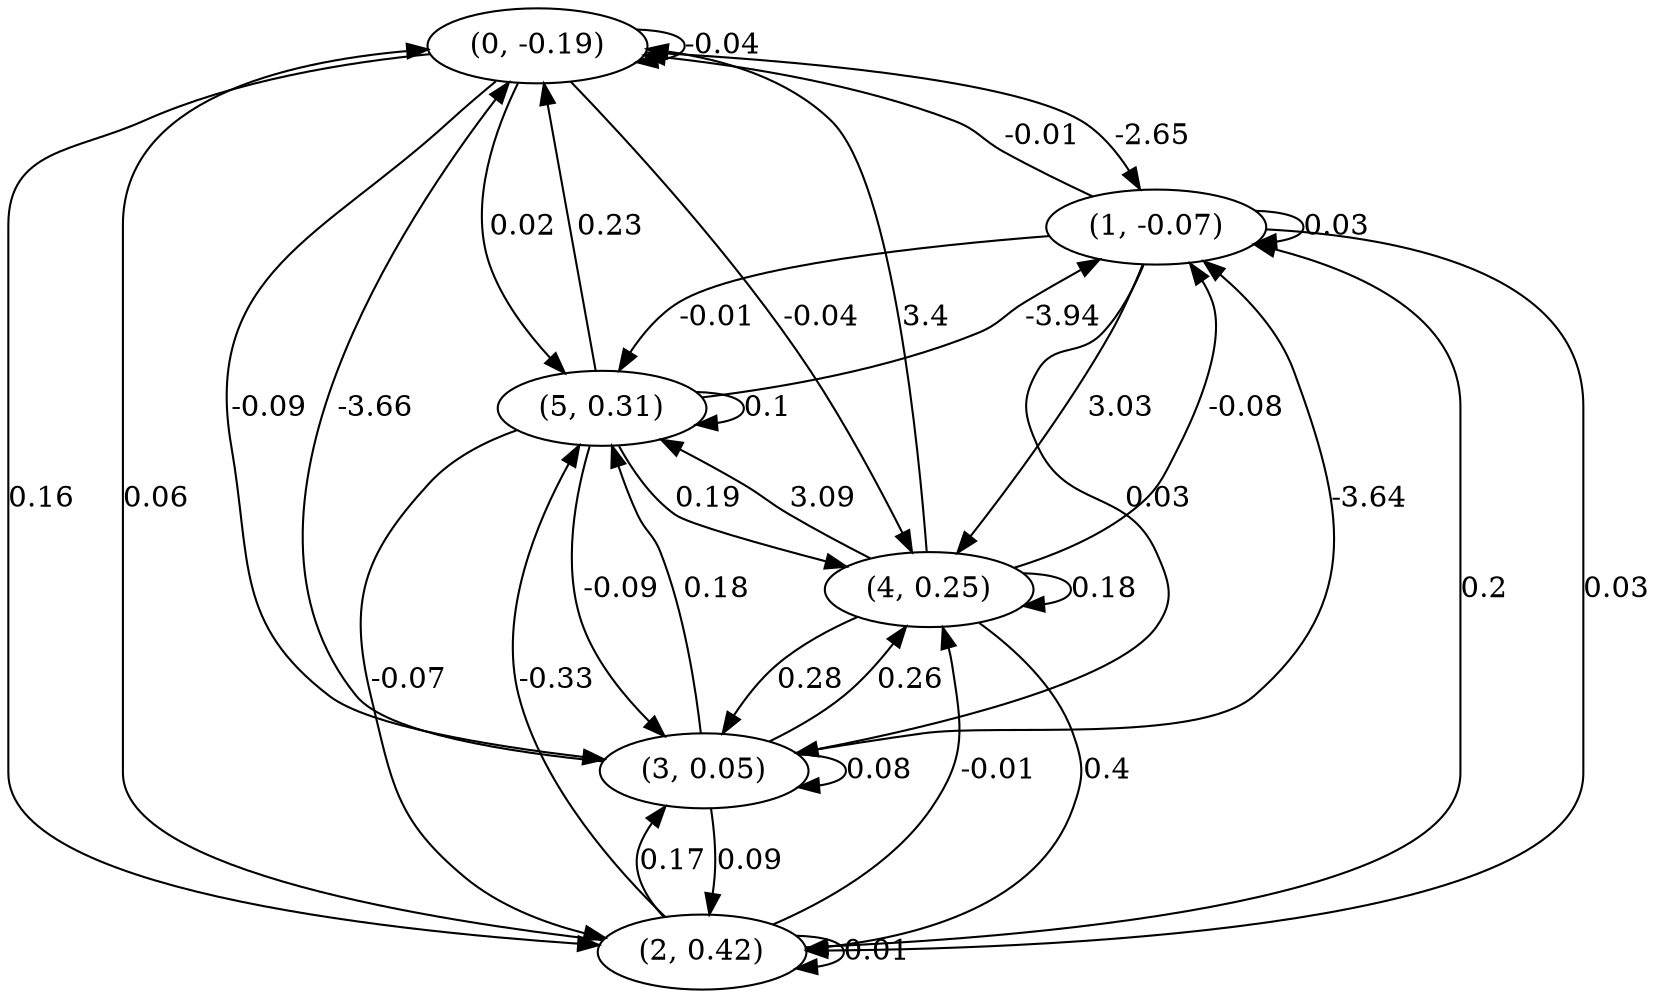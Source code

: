 digraph {
    0 [ label = "(0, -0.19)" ]
    1 [ label = "(1, -0.07)" ]
    2 [ label = "(2, 0.42)" ]
    3 [ label = "(3, 0.05)" ]
    4 [ label = "(4, 0.25)" ]
    5 [ label = "(5, 0.31)" ]
    0 -> 0 [ label = "-0.04" ]
    1 -> 1 [ label = "0.03" ]
    2 -> 2 [ label = "0.01" ]
    3 -> 3 [ label = "0.08" ]
    4 -> 4 [ label = "0.18" ]
    5 -> 5 [ label = "0.1" ]
    1 -> 0 [ label = "-0.01" ]
    2 -> 0 [ label = "0.06" ]
    3 -> 0 [ label = "-3.66" ]
    4 -> 0 [ label = "3.4" ]
    5 -> 0 [ label = "0.23" ]
    0 -> 1 [ label = "-2.65" ]
    2 -> 1 [ label = "0.2" ]
    3 -> 1 [ label = "-3.64" ]
    4 -> 1 [ label = "-0.08" ]
    5 -> 1 [ label = "-3.94" ]
    0 -> 2 [ label = "0.16" ]
    1 -> 2 [ label = "0.03" ]
    3 -> 2 [ label = "0.09" ]
    4 -> 2 [ label = "0.4" ]
    5 -> 2 [ label = "-0.07" ]
    0 -> 3 [ label = "-0.09" ]
    1 -> 3 [ label = "0.03" ]
    2 -> 3 [ label = "0.17" ]
    4 -> 3 [ label = "0.28" ]
    5 -> 3 [ label = "-0.09" ]
    0 -> 4 [ label = "-0.04" ]
    1 -> 4 [ label = "3.03" ]
    2 -> 4 [ label = "-0.01" ]
    3 -> 4 [ label = "0.26" ]
    5 -> 4 [ label = "0.19" ]
    0 -> 5 [ label = "0.02" ]
    1 -> 5 [ label = "-0.01" ]
    2 -> 5 [ label = "-0.33" ]
    3 -> 5 [ label = "0.18" ]
    4 -> 5 [ label = "3.09" ]
}

